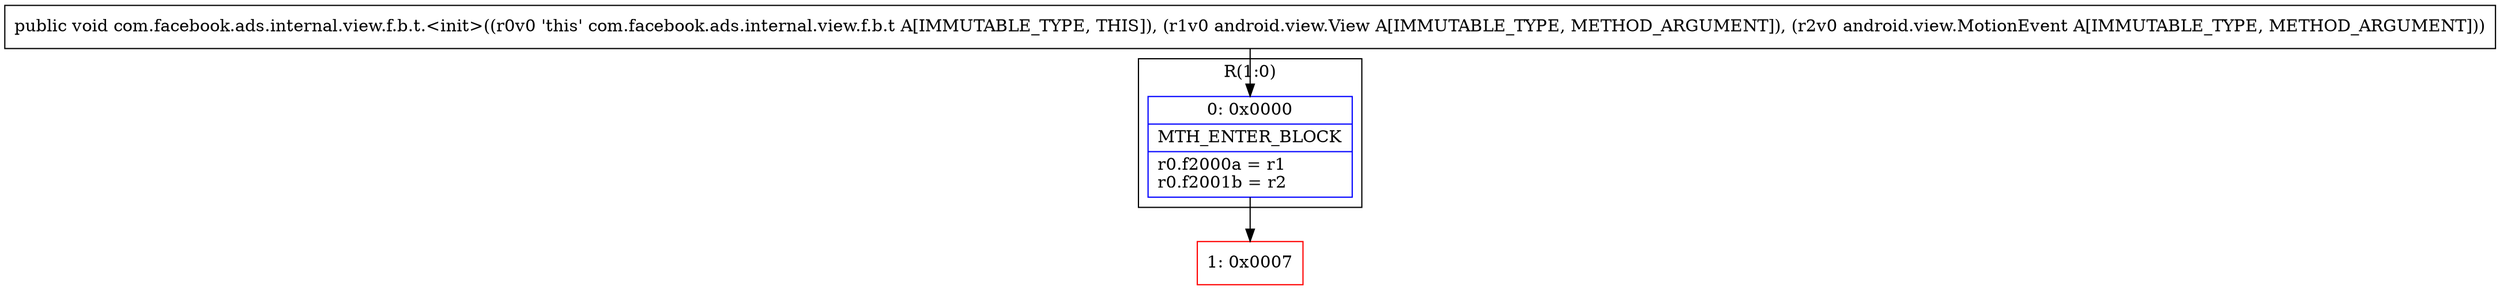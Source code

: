 digraph "CFG forcom.facebook.ads.internal.view.f.b.t.\<init\>(Landroid\/view\/View;Landroid\/view\/MotionEvent;)V" {
subgraph cluster_Region_1479725440 {
label = "R(1:0)";
node [shape=record,color=blue];
Node_0 [shape=record,label="{0\:\ 0x0000|MTH_ENTER_BLOCK\l|r0.f2000a = r1\lr0.f2001b = r2\l}"];
}
Node_1 [shape=record,color=red,label="{1\:\ 0x0007}"];
MethodNode[shape=record,label="{public void com.facebook.ads.internal.view.f.b.t.\<init\>((r0v0 'this' com.facebook.ads.internal.view.f.b.t A[IMMUTABLE_TYPE, THIS]), (r1v0 android.view.View A[IMMUTABLE_TYPE, METHOD_ARGUMENT]), (r2v0 android.view.MotionEvent A[IMMUTABLE_TYPE, METHOD_ARGUMENT])) }"];
MethodNode -> Node_0;
Node_0 -> Node_1;
}

